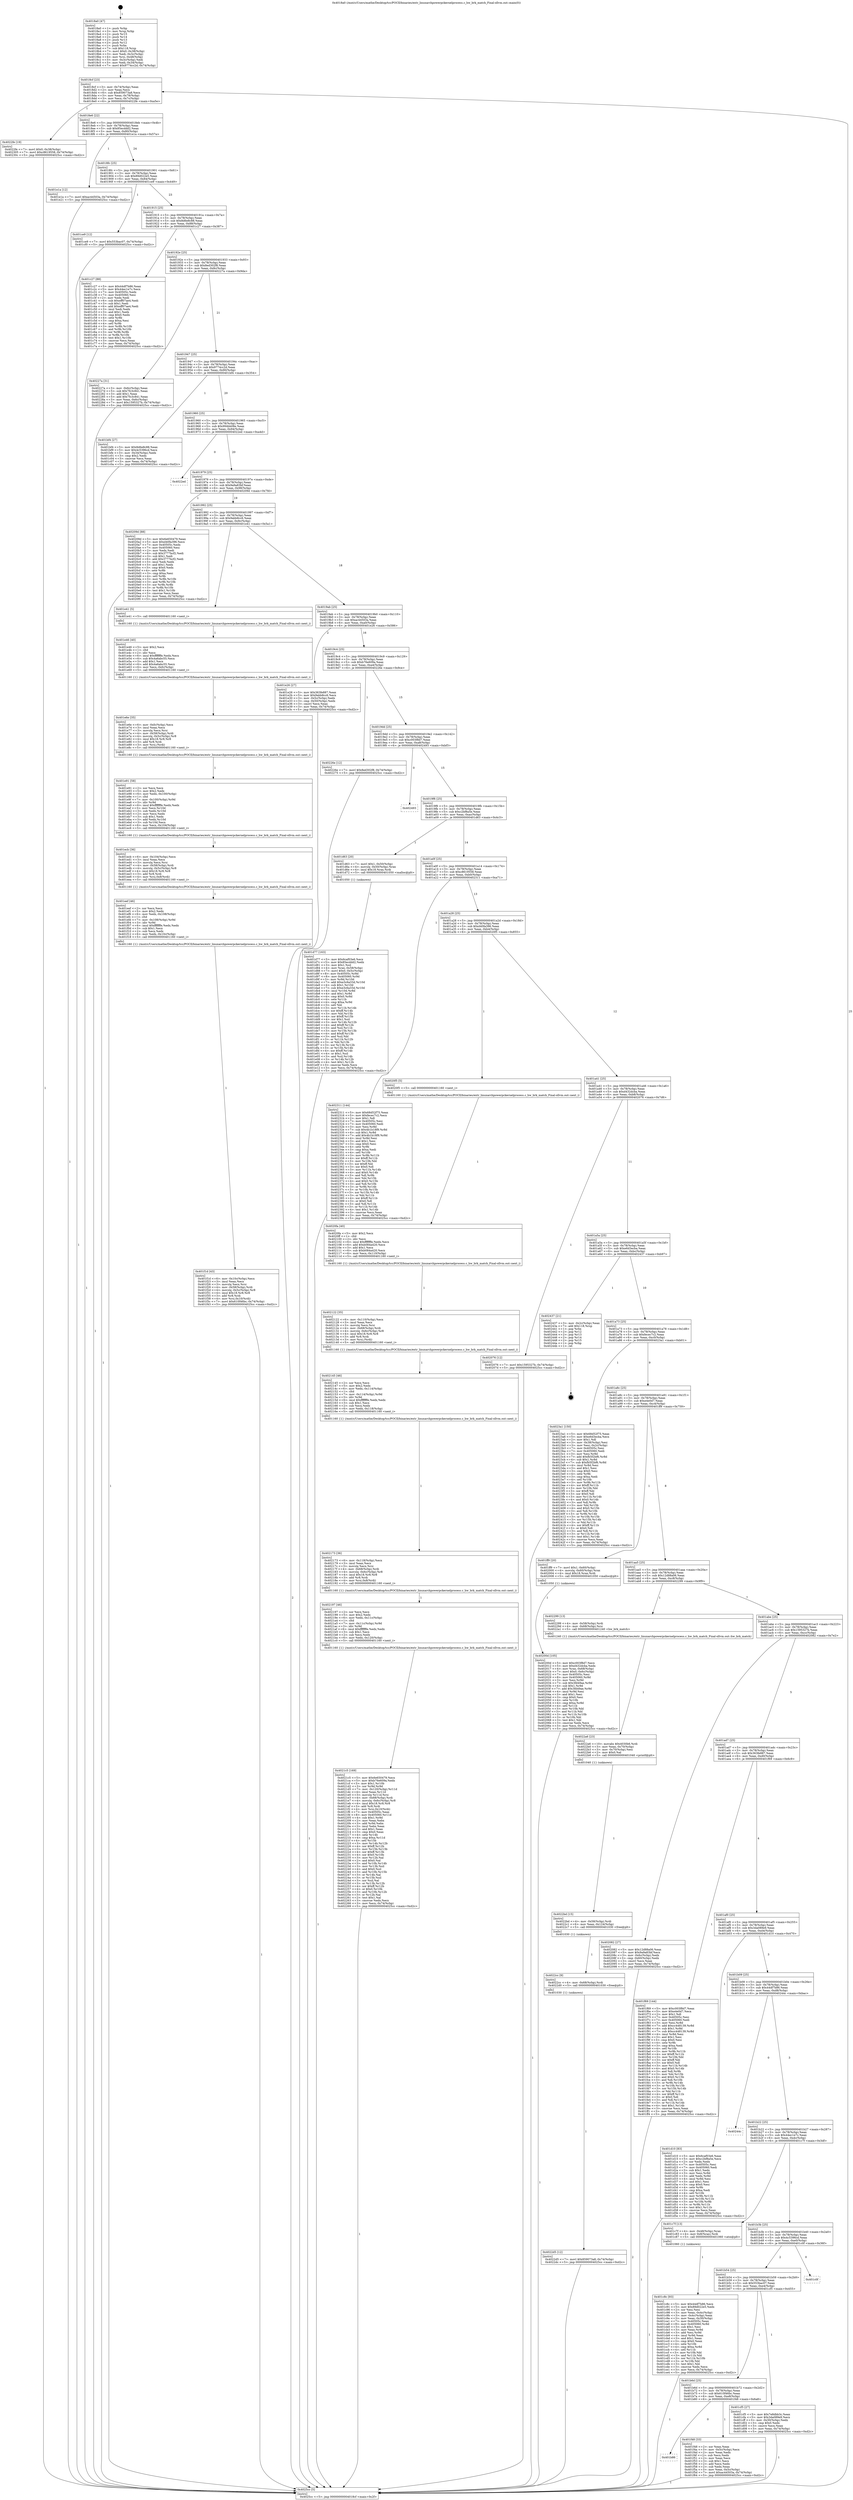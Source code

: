 digraph "0x4018a0" {
  label = "0x4018a0 (/mnt/c/Users/mathe/Desktop/tcc/POCII/binaries/extr_linuxarchpowerpckernelprocess.c_hw_brk_match_Final-ollvm.out::main(0))"
  labelloc = "t"
  node[shape=record]

  Entry [label="",width=0.3,height=0.3,shape=circle,fillcolor=black,style=filled]
  "0x4018cf" [label="{
     0x4018cf [23]\l
     | [instrs]\l
     &nbsp;&nbsp;0x4018cf \<+3\>: mov -0x74(%rbp),%eax\l
     &nbsp;&nbsp;0x4018d2 \<+2\>: mov %eax,%ecx\l
     &nbsp;&nbsp;0x4018d4 \<+6\>: sub $0x859073a8,%ecx\l
     &nbsp;&nbsp;0x4018da \<+3\>: mov %eax,-0x78(%rbp)\l
     &nbsp;&nbsp;0x4018dd \<+3\>: mov %ecx,-0x7c(%rbp)\l
     &nbsp;&nbsp;0x4018e0 \<+6\>: je 00000000004022fe \<main+0xa5e\>\l
  }"]
  "0x4022fe" [label="{
     0x4022fe [19]\l
     | [instrs]\l
     &nbsp;&nbsp;0x4022fe \<+7\>: movl $0x0,-0x38(%rbp)\l
     &nbsp;&nbsp;0x402305 \<+7\>: movl $0xc8619558,-0x74(%rbp)\l
     &nbsp;&nbsp;0x40230c \<+5\>: jmp 00000000004025cc \<main+0xd2c\>\l
  }"]
  "0x4018e6" [label="{
     0x4018e6 [22]\l
     | [instrs]\l
     &nbsp;&nbsp;0x4018e6 \<+5\>: jmp 00000000004018eb \<main+0x4b\>\l
     &nbsp;&nbsp;0x4018eb \<+3\>: mov -0x78(%rbp),%eax\l
     &nbsp;&nbsp;0x4018ee \<+5\>: sub $0x85ecddd2,%eax\l
     &nbsp;&nbsp;0x4018f3 \<+3\>: mov %eax,-0x80(%rbp)\l
     &nbsp;&nbsp;0x4018f6 \<+6\>: je 0000000000401e1a \<main+0x57a\>\l
  }"]
  Exit [label="",width=0.3,height=0.3,shape=circle,fillcolor=black,style=filled,peripheries=2]
  "0x401e1a" [label="{
     0x401e1a [12]\l
     | [instrs]\l
     &nbsp;&nbsp;0x401e1a \<+7\>: movl $0xac44503a,-0x74(%rbp)\l
     &nbsp;&nbsp;0x401e21 \<+5\>: jmp 00000000004025cc \<main+0xd2c\>\l
  }"]
  "0x4018fc" [label="{
     0x4018fc [25]\l
     | [instrs]\l
     &nbsp;&nbsp;0x4018fc \<+5\>: jmp 0000000000401901 \<main+0x61\>\l
     &nbsp;&nbsp;0x401901 \<+3\>: mov -0x78(%rbp),%eax\l
     &nbsp;&nbsp;0x401904 \<+5\>: sub $0x89d022e5,%eax\l
     &nbsp;&nbsp;0x401909 \<+6\>: mov %eax,-0x84(%rbp)\l
     &nbsp;&nbsp;0x40190f \<+6\>: je 0000000000401ce9 \<main+0x449\>\l
  }"]
  "0x4022d5" [label="{
     0x4022d5 [12]\l
     | [instrs]\l
     &nbsp;&nbsp;0x4022d5 \<+7\>: movl $0x859073a8,-0x74(%rbp)\l
     &nbsp;&nbsp;0x4022dc \<+5\>: jmp 00000000004025cc \<main+0xd2c\>\l
  }"]
  "0x401ce9" [label="{
     0x401ce9 [12]\l
     | [instrs]\l
     &nbsp;&nbsp;0x401ce9 \<+7\>: movl $0x553bac07,-0x74(%rbp)\l
     &nbsp;&nbsp;0x401cf0 \<+5\>: jmp 00000000004025cc \<main+0xd2c\>\l
  }"]
  "0x401915" [label="{
     0x401915 [25]\l
     | [instrs]\l
     &nbsp;&nbsp;0x401915 \<+5\>: jmp 000000000040191a \<main+0x7a\>\l
     &nbsp;&nbsp;0x40191a \<+3\>: mov -0x78(%rbp),%eax\l
     &nbsp;&nbsp;0x40191d \<+5\>: sub $0x8d6e8c88,%eax\l
     &nbsp;&nbsp;0x401922 \<+6\>: mov %eax,-0x88(%rbp)\l
     &nbsp;&nbsp;0x401928 \<+6\>: je 0000000000401c27 \<main+0x387\>\l
  }"]
  "0x4022cc" [label="{
     0x4022cc [9]\l
     | [instrs]\l
     &nbsp;&nbsp;0x4022cc \<+4\>: mov -0x68(%rbp),%rdi\l
     &nbsp;&nbsp;0x4022d0 \<+5\>: call 0000000000401030 \<free@plt\>\l
     | [calls]\l
     &nbsp;&nbsp;0x401030 \{1\} (unknown)\l
  }"]
  "0x401c27" [label="{
     0x401c27 [88]\l
     | [instrs]\l
     &nbsp;&nbsp;0x401c27 \<+5\>: mov $0x44df7b86,%eax\l
     &nbsp;&nbsp;0x401c2c \<+5\>: mov $0x44ec1e7c,%ecx\l
     &nbsp;&nbsp;0x401c31 \<+7\>: mov 0x40505c,%edx\l
     &nbsp;&nbsp;0x401c38 \<+7\>: mov 0x405060,%esi\l
     &nbsp;&nbsp;0x401c3f \<+2\>: mov %edx,%edi\l
     &nbsp;&nbsp;0x401c41 \<+6\>: sub $0xeff07ae4,%edi\l
     &nbsp;&nbsp;0x401c47 \<+3\>: sub $0x1,%edi\l
     &nbsp;&nbsp;0x401c4a \<+6\>: add $0xeff07ae4,%edi\l
     &nbsp;&nbsp;0x401c50 \<+3\>: imul %edi,%edx\l
     &nbsp;&nbsp;0x401c53 \<+3\>: and $0x1,%edx\l
     &nbsp;&nbsp;0x401c56 \<+3\>: cmp $0x0,%edx\l
     &nbsp;&nbsp;0x401c59 \<+4\>: sete %r8b\l
     &nbsp;&nbsp;0x401c5d \<+3\>: cmp $0xa,%esi\l
     &nbsp;&nbsp;0x401c60 \<+4\>: setl %r9b\l
     &nbsp;&nbsp;0x401c64 \<+3\>: mov %r8b,%r10b\l
     &nbsp;&nbsp;0x401c67 \<+3\>: and %r9b,%r10b\l
     &nbsp;&nbsp;0x401c6a \<+3\>: xor %r9b,%r8b\l
     &nbsp;&nbsp;0x401c6d \<+3\>: or %r8b,%r10b\l
     &nbsp;&nbsp;0x401c70 \<+4\>: test $0x1,%r10b\l
     &nbsp;&nbsp;0x401c74 \<+3\>: cmovne %ecx,%eax\l
     &nbsp;&nbsp;0x401c77 \<+3\>: mov %eax,-0x74(%rbp)\l
     &nbsp;&nbsp;0x401c7a \<+5\>: jmp 00000000004025cc \<main+0xd2c\>\l
  }"]
  "0x40192e" [label="{
     0x40192e [25]\l
     | [instrs]\l
     &nbsp;&nbsp;0x40192e \<+5\>: jmp 0000000000401933 \<main+0x93\>\l
     &nbsp;&nbsp;0x401933 \<+3\>: mov -0x78(%rbp),%eax\l
     &nbsp;&nbsp;0x401936 \<+5\>: sub $0x8ed302f8,%eax\l
     &nbsp;&nbsp;0x40193b \<+6\>: mov %eax,-0x8c(%rbp)\l
     &nbsp;&nbsp;0x401941 \<+6\>: je 000000000040227a \<main+0x9da\>\l
  }"]
  "0x4022bd" [label="{
     0x4022bd [15]\l
     | [instrs]\l
     &nbsp;&nbsp;0x4022bd \<+4\>: mov -0x58(%rbp),%rdi\l
     &nbsp;&nbsp;0x4022c1 \<+6\>: mov %eax,-0x124(%rbp)\l
     &nbsp;&nbsp;0x4022c7 \<+5\>: call 0000000000401030 \<free@plt\>\l
     | [calls]\l
     &nbsp;&nbsp;0x401030 \{1\} (unknown)\l
  }"]
  "0x40227a" [label="{
     0x40227a [31]\l
     | [instrs]\l
     &nbsp;&nbsp;0x40227a \<+3\>: mov -0x6c(%rbp),%eax\l
     &nbsp;&nbsp;0x40227d \<+5\>: sub $0x7fc3c841,%eax\l
     &nbsp;&nbsp;0x402282 \<+3\>: add $0x1,%eax\l
     &nbsp;&nbsp;0x402285 \<+5\>: add $0x7fc3c841,%eax\l
     &nbsp;&nbsp;0x40228a \<+3\>: mov %eax,-0x6c(%rbp)\l
     &nbsp;&nbsp;0x40228d \<+7\>: movl $0x1595327b,-0x74(%rbp)\l
     &nbsp;&nbsp;0x402294 \<+5\>: jmp 00000000004025cc \<main+0xd2c\>\l
  }"]
  "0x401947" [label="{
     0x401947 [25]\l
     | [instrs]\l
     &nbsp;&nbsp;0x401947 \<+5\>: jmp 000000000040194c \<main+0xac\>\l
     &nbsp;&nbsp;0x40194c \<+3\>: mov -0x78(%rbp),%eax\l
     &nbsp;&nbsp;0x40194f \<+5\>: sub $0x9774cc2d,%eax\l
     &nbsp;&nbsp;0x401954 \<+6\>: mov %eax,-0x90(%rbp)\l
     &nbsp;&nbsp;0x40195a \<+6\>: je 0000000000401bf4 \<main+0x354\>\l
  }"]
  "0x4022a6" [label="{
     0x4022a6 [23]\l
     | [instrs]\l
     &nbsp;&nbsp;0x4022a6 \<+10\>: movabs $0x4030b6,%rdi\l
     &nbsp;&nbsp;0x4022b0 \<+3\>: mov %eax,-0x70(%rbp)\l
     &nbsp;&nbsp;0x4022b3 \<+3\>: mov -0x70(%rbp),%esi\l
     &nbsp;&nbsp;0x4022b6 \<+2\>: mov $0x0,%al\l
     &nbsp;&nbsp;0x4022b8 \<+5\>: call 0000000000401040 \<printf@plt\>\l
     | [calls]\l
     &nbsp;&nbsp;0x401040 \{1\} (unknown)\l
  }"]
  "0x401bf4" [label="{
     0x401bf4 [27]\l
     | [instrs]\l
     &nbsp;&nbsp;0x401bf4 \<+5\>: mov $0x8d6e8c88,%eax\l
     &nbsp;&nbsp;0x401bf9 \<+5\>: mov $0x4c5396cd,%ecx\l
     &nbsp;&nbsp;0x401bfe \<+3\>: mov -0x34(%rbp),%edx\l
     &nbsp;&nbsp;0x401c01 \<+3\>: cmp $0x2,%edx\l
     &nbsp;&nbsp;0x401c04 \<+3\>: cmovne %ecx,%eax\l
     &nbsp;&nbsp;0x401c07 \<+3\>: mov %eax,-0x74(%rbp)\l
     &nbsp;&nbsp;0x401c0a \<+5\>: jmp 00000000004025cc \<main+0xd2c\>\l
  }"]
  "0x401960" [label="{
     0x401960 [25]\l
     | [instrs]\l
     &nbsp;&nbsp;0x401960 \<+5\>: jmp 0000000000401965 \<main+0xc5\>\l
     &nbsp;&nbsp;0x401965 \<+3\>: mov -0x78(%rbp),%eax\l
     &nbsp;&nbsp;0x401968 \<+5\>: sub $0x994bb08e,%eax\l
     &nbsp;&nbsp;0x40196d \<+6\>: mov %eax,-0x94(%rbp)\l
     &nbsp;&nbsp;0x401973 \<+6\>: je 00000000004022ed \<main+0xa4d\>\l
  }"]
  "0x4025cc" [label="{
     0x4025cc [5]\l
     | [instrs]\l
     &nbsp;&nbsp;0x4025cc \<+5\>: jmp 00000000004018cf \<main+0x2f\>\l
  }"]
  "0x4018a0" [label="{
     0x4018a0 [47]\l
     | [instrs]\l
     &nbsp;&nbsp;0x4018a0 \<+1\>: push %rbp\l
     &nbsp;&nbsp;0x4018a1 \<+3\>: mov %rsp,%rbp\l
     &nbsp;&nbsp;0x4018a4 \<+2\>: push %r15\l
     &nbsp;&nbsp;0x4018a6 \<+2\>: push %r14\l
     &nbsp;&nbsp;0x4018a8 \<+2\>: push %r13\l
     &nbsp;&nbsp;0x4018aa \<+2\>: push %r12\l
     &nbsp;&nbsp;0x4018ac \<+1\>: push %rbx\l
     &nbsp;&nbsp;0x4018ad \<+7\>: sub $0x118,%rsp\l
     &nbsp;&nbsp;0x4018b4 \<+7\>: movl $0x0,-0x38(%rbp)\l
     &nbsp;&nbsp;0x4018bb \<+3\>: mov %edi,-0x3c(%rbp)\l
     &nbsp;&nbsp;0x4018be \<+4\>: mov %rsi,-0x48(%rbp)\l
     &nbsp;&nbsp;0x4018c2 \<+3\>: mov -0x3c(%rbp),%edi\l
     &nbsp;&nbsp;0x4018c5 \<+3\>: mov %edi,-0x34(%rbp)\l
     &nbsp;&nbsp;0x4018c8 \<+7\>: movl $0x9774cc2d,-0x74(%rbp)\l
  }"]
  "0x4021c5" [label="{
     0x4021c5 [169]\l
     | [instrs]\l
     &nbsp;&nbsp;0x4021c5 \<+5\>: mov $0x6e650479,%ecx\l
     &nbsp;&nbsp;0x4021ca \<+5\>: mov $0xb76e609a,%edx\l
     &nbsp;&nbsp;0x4021cf \<+3\>: mov $0x1,%r10b\l
     &nbsp;&nbsp;0x4021d2 \<+3\>: xor %r9d,%r9d\l
     &nbsp;&nbsp;0x4021d5 \<+7\>: mov -0x120(%rbp),%r11d\l
     &nbsp;&nbsp;0x4021dc \<+4\>: imul %eax,%r11d\l
     &nbsp;&nbsp;0x4021e0 \<+3\>: movslq %r11d,%rsi\l
     &nbsp;&nbsp;0x4021e3 \<+4\>: mov -0x68(%rbp),%rdi\l
     &nbsp;&nbsp;0x4021e7 \<+4\>: movslq -0x6c(%rbp),%r8\l
     &nbsp;&nbsp;0x4021eb \<+4\>: imul $0x18,%r8,%r8\l
     &nbsp;&nbsp;0x4021ef \<+3\>: add %r8,%rdi\l
     &nbsp;&nbsp;0x4021f2 \<+4\>: mov %rsi,0x10(%rdi)\l
     &nbsp;&nbsp;0x4021f6 \<+7\>: mov 0x40505c,%eax\l
     &nbsp;&nbsp;0x4021fd \<+8\>: mov 0x405060,%r11d\l
     &nbsp;&nbsp;0x402205 \<+4\>: sub $0x1,%r9d\l
     &nbsp;&nbsp;0x402209 \<+2\>: mov %eax,%ebx\l
     &nbsp;&nbsp;0x40220b \<+3\>: add %r9d,%ebx\l
     &nbsp;&nbsp;0x40220e \<+3\>: imul %ebx,%eax\l
     &nbsp;&nbsp;0x402211 \<+3\>: and $0x1,%eax\l
     &nbsp;&nbsp;0x402214 \<+3\>: cmp $0x0,%eax\l
     &nbsp;&nbsp;0x402217 \<+4\>: sete %r14b\l
     &nbsp;&nbsp;0x40221b \<+4\>: cmp $0xa,%r11d\l
     &nbsp;&nbsp;0x40221f \<+4\>: setl %r15b\l
     &nbsp;&nbsp;0x402223 \<+3\>: mov %r14b,%r12b\l
     &nbsp;&nbsp;0x402226 \<+4\>: xor $0xff,%r12b\l
     &nbsp;&nbsp;0x40222a \<+3\>: mov %r15b,%r13b\l
     &nbsp;&nbsp;0x40222d \<+4\>: xor $0xff,%r13b\l
     &nbsp;&nbsp;0x402231 \<+4\>: xor $0x0,%r10b\l
     &nbsp;&nbsp;0x402235 \<+3\>: mov %r12b,%al\l
     &nbsp;&nbsp;0x402238 \<+2\>: and $0x0,%al\l
     &nbsp;&nbsp;0x40223a \<+3\>: and %r10b,%r14b\l
     &nbsp;&nbsp;0x40223d \<+3\>: mov %r13b,%sil\l
     &nbsp;&nbsp;0x402240 \<+4\>: and $0x0,%sil\l
     &nbsp;&nbsp;0x402244 \<+3\>: and %r10b,%r15b\l
     &nbsp;&nbsp;0x402247 \<+3\>: or %r14b,%al\l
     &nbsp;&nbsp;0x40224a \<+3\>: or %r15b,%sil\l
     &nbsp;&nbsp;0x40224d \<+3\>: xor %sil,%al\l
     &nbsp;&nbsp;0x402250 \<+3\>: or %r13b,%r12b\l
     &nbsp;&nbsp;0x402253 \<+4\>: xor $0xff,%r12b\l
     &nbsp;&nbsp;0x402257 \<+4\>: or $0x0,%r10b\l
     &nbsp;&nbsp;0x40225b \<+3\>: and %r10b,%r12b\l
     &nbsp;&nbsp;0x40225e \<+3\>: or %r12b,%al\l
     &nbsp;&nbsp;0x402261 \<+2\>: test $0x1,%al\l
     &nbsp;&nbsp;0x402263 \<+3\>: cmovne %edx,%ecx\l
     &nbsp;&nbsp;0x402266 \<+3\>: mov %ecx,-0x74(%rbp)\l
     &nbsp;&nbsp;0x402269 \<+5\>: jmp 00000000004025cc \<main+0xd2c\>\l
  }"]
  "0x4022ed" [label="{
     0x4022ed\l
  }", style=dashed]
  "0x401979" [label="{
     0x401979 [25]\l
     | [instrs]\l
     &nbsp;&nbsp;0x401979 \<+5\>: jmp 000000000040197e \<main+0xde\>\l
     &nbsp;&nbsp;0x40197e \<+3\>: mov -0x78(%rbp),%eax\l
     &nbsp;&nbsp;0x401981 \<+5\>: sub $0x9a9a83bf,%eax\l
     &nbsp;&nbsp;0x401986 \<+6\>: mov %eax,-0x98(%rbp)\l
     &nbsp;&nbsp;0x40198c \<+6\>: je 000000000040209d \<main+0x7fd\>\l
  }"]
  "0x402197" [label="{
     0x402197 [46]\l
     | [instrs]\l
     &nbsp;&nbsp;0x402197 \<+2\>: xor %ecx,%ecx\l
     &nbsp;&nbsp;0x402199 \<+5\>: mov $0x2,%edx\l
     &nbsp;&nbsp;0x40219e \<+6\>: mov %edx,-0x11c(%rbp)\l
     &nbsp;&nbsp;0x4021a4 \<+1\>: cltd\l
     &nbsp;&nbsp;0x4021a5 \<+7\>: mov -0x11c(%rbp),%r9d\l
     &nbsp;&nbsp;0x4021ac \<+3\>: idiv %r9d\l
     &nbsp;&nbsp;0x4021af \<+6\>: imul $0xfffffffe,%edx,%edx\l
     &nbsp;&nbsp;0x4021b5 \<+3\>: sub $0x1,%ecx\l
     &nbsp;&nbsp;0x4021b8 \<+2\>: sub %ecx,%edx\l
     &nbsp;&nbsp;0x4021ba \<+6\>: mov %edx,-0x120(%rbp)\l
     &nbsp;&nbsp;0x4021c0 \<+5\>: call 0000000000401160 \<next_i\>\l
     | [calls]\l
     &nbsp;&nbsp;0x401160 \{1\} (/mnt/c/Users/mathe/Desktop/tcc/POCII/binaries/extr_linuxarchpowerpckernelprocess.c_hw_brk_match_Final-ollvm.out::next_i)\l
  }"]
  "0x40209d" [label="{
     0x40209d [88]\l
     | [instrs]\l
     &nbsp;&nbsp;0x40209d \<+5\>: mov $0x6e650479,%eax\l
     &nbsp;&nbsp;0x4020a2 \<+5\>: mov $0xd40fa396,%ecx\l
     &nbsp;&nbsp;0x4020a7 \<+7\>: mov 0x40505c,%edx\l
     &nbsp;&nbsp;0x4020ae \<+7\>: mov 0x405060,%esi\l
     &nbsp;&nbsp;0x4020b5 \<+2\>: mov %edx,%edi\l
     &nbsp;&nbsp;0x4020b7 \<+6\>: sub $0x3777bcf2,%edi\l
     &nbsp;&nbsp;0x4020bd \<+3\>: sub $0x1,%edi\l
     &nbsp;&nbsp;0x4020c0 \<+6\>: add $0x3777bcf2,%edi\l
     &nbsp;&nbsp;0x4020c6 \<+3\>: imul %edi,%edx\l
     &nbsp;&nbsp;0x4020c9 \<+3\>: and $0x1,%edx\l
     &nbsp;&nbsp;0x4020cc \<+3\>: cmp $0x0,%edx\l
     &nbsp;&nbsp;0x4020cf \<+4\>: sete %r8b\l
     &nbsp;&nbsp;0x4020d3 \<+3\>: cmp $0xa,%esi\l
     &nbsp;&nbsp;0x4020d6 \<+4\>: setl %r9b\l
     &nbsp;&nbsp;0x4020da \<+3\>: mov %r8b,%r10b\l
     &nbsp;&nbsp;0x4020dd \<+3\>: and %r9b,%r10b\l
     &nbsp;&nbsp;0x4020e0 \<+3\>: xor %r9b,%r8b\l
     &nbsp;&nbsp;0x4020e3 \<+3\>: or %r8b,%r10b\l
     &nbsp;&nbsp;0x4020e6 \<+4\>: test $0x1,%r10b\l
     &nbsp;&nbsp;0x4020ea \<+3\>: cmovne %ecx,%eax\l
     &nbsp;&nbsp;0x4020ed \<+3\>: mov %eax,-0x74(%rbp)\l
     &nbsp;&nbsp;0x4020f0 \<+5\>: jmp 00000000004025cc \<main+0xd2c\>\l
  }"]
  "0x401992" [label="{
     0x401992 [25]\l
     | [instrs]\l
     &nbsp;&nbsp;0x401992 \<+5\>: jmp 0000000000401997 \<main+0xf7\>\l
     &nbsp;&nbsp;0x401997 \<+3\>: mov -0x78(%rbp),%eax\l
     &nbsp;&nbsp;0x40199a \<+5\>: sub $0x9abb8cc6,%eax\l
     &nbsp;&nbsp;0x40199f \<+6\>: mov %eax,-0x9c(%rbp)\l
     &nbsp;&nbsp;0x4019a5 \<+6\>: je 0000000000401e41 \<main+0x5a1\>\l
  }"]
  "0x402173" [label="{
     0x402173 [36]\l
     | [instrs]\l
     &nbsp;&nbsp;0x402173 \<+6\>: mov -0x118(%rbp),%ecx\l
     &nbsp;&nbsp;0x402179 \<+3\>: imul %eax,%ecx\l
     &nbsp;&nbsp;0x40217c \<+3\>: movslq %ecx,%rsi\l
     &nbsp;&nbsp;0x40217f \<+4\>: mov -0x68(%rbp),%rdi\l
     &nbsp;&nbsp;0x402183 \<+4\>: movslq -0x6c(%rbp),%r8\l
     &nbsp;&nbsp;0x402187 \<+4\>: imul $0x18,%r8,%r8\l
     &nbsp;&nbsp;0x40218b \<+3\>: add %r8,%rdi\l
     &nbsp;&nbsp;0x40218e \<+4\>: mov %rsi,0x8(%rdi)\l
     &nbsp;&nbsp;0x402192 \<+5\>: call 0000000000401160 \<next_i\>\l
     | [calls]\l
     &nbsp;&nbsp;0x401160 \{1\} (/mnt/c/Users/mathe/Desktop/tcc/POCII/binaries/extr_linuxarchpowerpckernelprocess.c_hw_brk_match_Final-ollvm.out::next_i)\l
  }"]
  "0x401e41" [label="{
     0x401e41 [5]\l
     | [instrs]\l
     &nbsp;&nbsp;0x401e41 \<+5\>: call 0000000000401160 \<next_i\>\l
     | [calls]\l
     &nbsp;&nbsp;0x401160 \{1\} (/mnt/c/Users/mathe/Desktop/tcc/POCII/binaries/extr_linuxarchpowerpckernelprocess.c_hw_brk_match_Final-ollvm.out::next_i)\l
  }"]
  "0x4019ab" [label="{
     0x4019ab [25]\l
     | [instrs]\l
     &nbsp;&nbsp;0x4019ab \<+5\>: jmp 00000000004019b0 \<main+0x110\>\l
     &nbsp;&nbsp;0x4019b0 \<+3\>: mov -0x78(%rbp),%eax\l
     &nbsp;&nbsp;0x4019b3 \<+5\>: sub $0xac44503a,%eax\l
     &nbsp;&nbsp;0x4019b8 \<+6\>: mov %eax,-0xa0(%rbp)\l
     &nbsp;&nbsp;0x4019be \<+6\>: je 0000000000401e26 \<main+0x586\>\l
  }"]
  "0x402145" [label="{
     0x402145 [46]\l
     | [instrs]\l
     &nbsp;&nbsp;0x402145 \<+2\>: xor %ecx,%ecx\l
     &nbsp;&nbsp;0x402147 \<+5\>: mov $0x2,%edx\l
     &nbsp;&nbsp;0x40214c \<+6\>: mov %edx,-0x114(%rbp)\l
     &nbsp;&nbsp;0x402152 \<+1\>: cltd\l
     &nbsp;&nbsp;0x402153 \<+7\>: mov -0x114(%rbp),%r9d\l
     &nbsp;&nbsp;0x40215a \<+3\>: idiv %r9d\l
     &nbsp;&nbsp;0x40215d \<+6\>: imul $0xfffffffe,%edx,%edx\l
     &nbsp;&nbsp;0x402163 \<+3\>: sub $0x1,%ecx\l
     &nbsp;&nbsp;0x402166 \<+2\>: sub %ecx,%edx\l
     &nbsp;&nbsp;0x402168 \<+6\>: mov %edx,-0x118(%rbp)\l
     &nbsp;&nbsp;0x40216e \<+5\>: call 0000000000401160 \<next_i\>\l
     | [calls]\l
     &nbsp;&nbsp;0x401160 \{1\} (/mnt/c/Users/mathe/Desktop/tcc/POCII/binaries/extr_linuxarchpowerpckernelprocess.c_hw_brk_match_Final-ollvm.out::next_i)\l
  }"]
  "0x401e26" [label="{
     0x401e26 [27]\l
     | [instrs]\l
     &nbsp;&nbsp;0x401e26 \<+5\>: mov $0x363fe887,%eax\l
     &nbsp;&nbsp;0x401e2b \<+5\>: mov $0x9abb8cc6,%ecx\l
     &nbsp;&nbsp;0x401e30 \<+3\>: mov -0x5c(%rbp),%edx\l
     &nbsp;&nbsp;0x401e33 \<+3\>: cmp -0x50(%rbp),%edx\l
     &nbsp;&nbsp;0x401e36 \<+3\>: cmovl %ecx,%eax\l
     &nbsp;&nbsp;0x401e39 \<+3\>: mov %eax,-0x74(%rbp)\l
     &nbsp;&nbsp;0x401e3c \<+5\>: jmp 00000000004025cc \<main+0xd2c\>\l
  }"]
  "0x4019c4" [label="{
     0x4019c4 [25]\l
     | [instrs]\l
     &nbsp;&nbsp;0x4019c4 \<+5\>: jmp 00000000004019c9 \<main+0x129\>\l
     &nbsp;&nbsp;0x4019c9 \<+3\>: mov -0x78(%rbp),%eax\l
     &nbsp;&nbsp;0x4019cc \<+5\>: sub $0xb76e609a,%eax\l
     &nbsp;&nbsp;0x4019d1 \<+6\>: mov %eax,-0xa4(%rbp)\l
     &nbsp;&nbsp;0x4019d7 \<+6\>: je 000000000040226e \<main+0x9ce\>\l
  }"]
  "0x402122" [label="{
     0x402122 [35]\l
     | [instrs]\l
     &nbsp;&nbsp;0x402122 \<+6\>: mov -0x110(%rbp),%ecx\l
     &nbsp;&nbsp;0x402128 \<+3\>: imul %eax,%ecx\l
     &nbsp;&nbsp;0x40212b \<+3\>: movslq %ecx,%rsi\l
     &nbsp;&nbsp;0x40212e \<+4\>: mov -0x68(%rbp),%rdi\l
     &nbsp;&nbsp;0x402132 \<+4\>: movslq -0x6c(%rbp),%r8\l
     &nbsp;&nbsp;0x402136 \<+4\>: imul $0x18,%r8,%r8\l
     &nbsp;&nbsp;0x40213a \<+3\>: add %r8,%rdi\l
     &nbsp;&nbsp;0x40213d \<+3\>: mov %rsi,(%rdi)\l
     &nbsp;&nbsp;0x402140 \<+5\>: call 0000000000401160 \<next_i\>\l
     | [calls]\l
     &nbsp;&nbsp;0x401160 \{1\} (/mnt/c/Users/mathe/Desktop/tcc/POCII/binaries/extr_linuxarchpowerpckernelprocess.c_hw_brk_match_Final-ollvm.out::next_i)\l
  }"]
  "0x40226e" [label="{
     0x40226e [12]\l
     | [instrs]\l
     &nbsp;&nbsp;0x40226e \<+7\>: movl $0x8ed302f8,-0x74(%rbp)\l
     &nbsp;&nbsp;0x402275 \<+5\>: jmp 00000000004025cc \<main+0xd2c\>\l
  }"]
  "0x4019dd" [label="{
     0x4019dd [25]\l
     | [instrs]\l
     &nbsp;&nbsp;0x4019dd \<+5\>: jmp 00000000004019e2 \<main+0x142\>\l
     &nbsp;&nbsp;0x4019e2 \<+3\>: mov -0x78(%rbp),%eax\l
     &nbsp;&nbsp;0x4019e5 \<+5\>: sub $0xc003f8d7,%eax\l
     &nbsp;&nbsp;0x4019ea \<+6\>: mov %eax,-0xa8(%rbp)\l
     &nbsp;&nbsp;0x4019f0 \<+6\>: je 0000000000402493 \<main+0xbf3\>\l
  }"]
  "0x4020fa" [label="{
     0x4020fa [40]\l
     | [instrs]\l
     &nbsp;&nbsp;0x4020fa \<+5\>: mov $0x2,%ecx\l
     &nbsp;&nbsp;0x4020ff \<+1\>: cltd\l
     &nbsp;&nbsp;0x402100 \<+2\>: idiv %ecx\l
     &nbsp;&nbsp;0x402102 \<+6\>: imul $0xfffffffe,%edx,%ecx\l
     &nbsp;&nbsp;0x402108 \<+6\>: add $0xb084a420,%ecx\l
     &nbsp;&nbsp;0x40210e \<+3\>: add $0x1,%ecx\l
     &nbsp;&nbsp;0x402111 \<+6\>: sub $0xb084a420,%ecx\l
     &nbsp;&nbsp;0x402117 \<+6\>: mov %ecx,-0x110(%rbp)\l
     &nbsp;&nbsp;0x40211d \<+5\>: call 0000000000401160 \<next_i\>\l
     | [calls]\l
     &nbsp;&nbsp;0x401160 \{1\} (/mnt/c/Users/mathe/Desktop/tcc/POCII/binaries/extr_linuxarchpowerpckernelprocess.c_hw_brk_match_Final-ollvm.out::next_i)\l
  }"]
  "0x402493" [label="{
     0x402493\l
  }", style=dashed]
  "0x4019f6" [label="{
     0x4019f6 [25]\l
     | [instrs]\l
     &nbsp;&nbsp;0x4019f6 \<+5\>: jmp 00000000004019fb \<main+0x15b\>\l
     &nbsp;&nbsp;0x4019fb \<+3\>: mov -0x78(%rbp),%eax\l
     &nbsp;&nbsp;0x4019fe \<+5\>: sub $0xc2bf8a5e,%eax\l
     &nbsp;&nbsp;0x401a03 \<+6\>: mov %eax,-0xac(%rbp)\l
     &nbsp;&nbsp;0x401a09 \<+6\>: je 0000000000401d63 \<main+0x4c3\>\l
  }"]
  "0x40200d" [label="{
     0x40200d [105]\l
     | [instrs]\l
     &nbsp;&nbsp;0x40200d \<+5\>: mov $0xc003f8d7,%ecx\l
     &nbsp;&nbsp;0x402012 \<+5\>: mov $0xd432dcba,%edx\l
     &nbsp;&nbsp;0x402017 \<+4\>: mov %rax,-0x68(%rbp)\l
     &nbsp;&nbsp;0x40201b \<+7\>: movl $0x0,-0x6c(%rbp)\l
     &nbsp;&nbsp;0x402022 \<+7\>: mov 0x40505c,%esi\l
     &nbsp;&nbsp;0x402029 \<+8\>: mov 0x405060,%r8d\l
     &nbsp;&nbsp;0x402031 \<+3\>: mov %esi,%r9d\l
     &nbsp;&nbsp;0x402034 \<+7\>: sub $0x3fd49ae,%r9d\l
     &nbsp;&nbsp;0x40203b \<+4\>: sub $0x1,%r9d\l
     &nbsp;&nbsp;0x40203f \<+7\>: add $0x3fd49ae,%r9d\l
     &nbsp;&nbsp;0x402046 \<+4\>: imul %r9d,%esi\l
     &nbsp;&nbsp;0x40204a \<+3\>: and $0x1,%esi\l
     &nbsp;&nbsp;0x40204d \<+3\>: cmp $0x0,%esi\l
     &nbsp;&nbsp;0x402050 \<+4\>: sete %r10b\l
     &nbsp;&nbsp;0x402054 \<+4\>: cmp $0xa,%r8d\l
     &nbsp;&nbsp;0x402058 \<+4\>: setl %r11b\l
     &nbsp;&nbsp;0x40205c \<+3\>: mov %r10b,%bl\l
     &nbsp;&nbsp;0x40205f \<+3\>: and %r11b,%bl\l
     &nbsp;&nbsp;0x402062 \<+3\>: xor %r11b,%r10b\l
     &nbsp;&nbsp;0x402065 \<+3\>: or %r10b,%bl\l
     &nbsp;&nbsp;0x402068 \<+3\>: test $0x1,%bl\l
     &nbsp;&nbsp;0x40206b \<+3\>: cmovne %edx,%ecx\l
     &nbsp;&nbsp;0x40206e \<+3\>: mov %ecx,-0x74(%rbp)\l
     &nbsp;&nbsp;0x402071 \<+5\>: jmp 00000000004025cc \<main+0xd2c\>\l
  }"]
  "0x401d63" [label="{
     0x401d63 [20]\l
     | [instrs]\l
     &nbsp;&nbsp;0x401d63 \<+7\>: movl $0x1,-0x50(%rbp)\l
     &nbsp;&nbsp;0x401d6a \<+4\>: movslq -0x50(%rbp),%rax\l
     &nbsp;&nbsp;0x401d6e \<+4\>: imul $0x18,%rax,%rdi\l
     &nbsp;&nbsp;0x401d72 \<+5\>: call 0000000000401050 \<malloc@plt\>\l
     | [calls]\l
     &nbsp;&nbsp;0x401050 \{1\} (unknown)\l
  }"]
  "0x401a0f" [label="{
     0x401a0f [25]\l
     | [instrs]\l
     &nbsp;&nbsp;0x401a0f \<+5\>: jmp 0000000000401a14 \<main+0x174\>\l
     &nbsp;&nbsp;0x401a14 \<+3\>: mov -0x78(%rbp),%eax\l
     &nbsp;&nbsp;0x401a17 \<+5\>: sub $0xc8619558,%eax\l
     &nbsp;&nbsp;0x401a1c \<+6\>: mov %eax,-0xb0(%rbp)\l
     &nbsp;&nbsp;0x401a22 \<+6\>: je 0000000000402311 \<main+0xa71\>\l
  }"]
  "0x401b86" [label="{
     0x401b86\l
  }", style=dashed]
  "0x402311" [label="{
     0x402311 [144]\l
     | [instrs]\l
     &nbsp;&nbsp;0x402311 \<+5\>: mov $0x68d52f75,%eax\l
     &nbsp;&nbsp;0x402316 \<+5\>: mov $0xfecec7c2,%ecx\l
     &nbsp;&nbsp;0x40231b \<+2\>: mov $0x1,%dl\l
     &nbsp;&nbsp;0x40231d \<+7\>: mov 0x40505c,%esi\l
     &nbsp;&nbsp;0x402324 \<+7\>: mov 0x405060,%edi\l
     &nbsp;&nbsp;0x40232b \<+3\>: mov %esi,%r8d\l
     &nbsp;&nbsp;0x40232e \<+7\>: sub $0x4b1b18f9,%r8d\l
     &nbsp;&nbsp;0x402335 \<+4\>: sub $0x1,%r8d\l
     &nbsp;&nbsp;0x402339 \<+7\>: add $0x4b1b18f9,%r8d\l
     &nbsp;&nbsp;0x402340 \<+4\>: imul %r8d,%esi\l
     &nbsp;&nbsp;0x402344 \<+3\>: and $0x1,%esi\l
     &nbsp;&nbsp;0x402347 \<+3\>: cmp $0x0,%esi\l
     &nbsp;&nbsp;0x40234a \<+4\>: sete %r9b\l
     &nbsp;&nbsp;0x40234e \<+3\>: cmp $0xa,%edi\l
     &nbsp;&nbsp;0x402351 \<+4\>: setl %r10b\l
     &nbsp;&nbsp;0x402355 \<+3\>: mov %r9b,%r11b\l
     &nbsp;&nbsp;0x402358 \<+4\>: xor $0xff,%r11b\l
     &nbsp;&nbsp;0x40235c \<+3\>: mov %r10b,%bl\l
     &nbsp;&nbsp;0x40235f \<+3\>: xor $0xff,%bl\l
     &nbsp;&nbsp;0x402362 \<+3\>: xor $0x0,%dl\l
     &nbsp;&nbsp;0x402365 \<+3\>: mov %r11b,%r14b\l
     &nbsp;&nbsp;0x402368 \<+4\>: and $0x0,%r14b\l
     &nbsp;&nbsp;0x40236c \<+3\>: and %dl,%r9b\l
     &nbsp;&nbsp;0x40236f \<+3\>: mov %bl,%r15b\l
     &nbsp;&nbsp;0x402372 \<+4\>: and $0x0,%r15b\l
     &nbsp;&nbsp;0x402376 \<+3\>: and %dl,%r10b\l
     &nbsp;&nbsp;0x402379 \<+3\>: or %r9b,%r14b\l
     &nbsp;&nbsp;0x40237c \<+3\>: or %r10b,%r15b\l
     &nbsp;&nbsp;0x40237f \<+3\>: xor %r15b,%r14b\l
     &nbsp;&nbsp;0x402382 \<+3\>: or %bl,%r11b\l
     &nbsp;&nbsp;0x402385 \<+4\>: xor $0xff,%r11b\l
     &nbsp;&nbsp;0x402389 \<+3\>: or $0x0,%dl\l
     &nbsp;&nbsp;0x40238c \<+3\>: and %dl,%r11b\l
     &nbsp;&nbsp;0x40238f \<+3\>: or %r11b,%r14b\l
     &nbsp;&nbsp;0x402392 \<+4\>: test $0x1,%r14b\l
     &nbsp;&nbsp;0x402396 \<+3\>: cmovne %ecx,%eax\l
     &nbsp;&nbsp;0x402399 \<+3\>: mov %eax,-0x74(%rbp)\l
     &nbsp;&nbsp;0x40239c \<+5\>: jmp 00000000004025cc \<main+0xd2c\>\l
  }"]
  "0x401a28" [label="{
     0x401a28 [25]\l
     | [instrs]\l
     &nbsp;&nbsp;0x401a28 \<+5\>: jmp 0000000000401a2d \<main+0x18d\>\l
     &nbsp;&nbsp;0x401a2d \<+3\>: mov -0x78(%rbp),%eax\l
     &nbsp;&nbsp;0x401a30 \<+5\>: sub $0xd40fa396,%eax\l
     &nbsp;&nbsp;0x401a35 \<+6\>: mov %eax,-0xb4(%rbp)\l
     &nbsp;&nbsp;0x401a3b \<+6\>: je 00000000004020f5 \<main+0x855\>\l
  }"]
  "0x401f48" [label="{
     0x401f48 [33]\l
     | [instrs]\l
     &nbsp;&nbsp;0x401f48 \<+2\>: xor %eax,%eax\l
     &nbsp;&nbsp;0x401f4a \<+3\>: mov -0x5c(%rbp),%ecx\l
     &nbsp;&nbsp;0x401f4d \<+2\>: mov %eax,%edx\l
     &nbsp;&nbsp;0x401f4f \<+2\>: sub %ecx,%edx\l
     &nbsp;&nbsp;0x401f51 \<+2\>: mov %eax,%ecx\l
     &nbsp;&nbsp;0x401f53 \<+3\>: sub $0x1,%ecx\l
     &nbsp;&nbsp;0x401f56 \<+2\>: add %ecx,%edx\l
     &nbsp;&nbsp;0x401f58 \<+2\>: sub %edx,%eax\l
     &nbsp;&nbsp;0x401f5a \<+3\>: mov %eax,-0x5c(%rbp)\l
     &nbsp;&nbsp;0x401f5d \<+7\>: movl $0xac44503a,-0x74(%rbp)\l
     &nbsp;&nbsp;0x401f64 \<+5\>: jmp 00000000004025cc \<main+0xd2c\>\l
  }"]
  "0x4020f5" [label="{
     0x4020f5 [5]\l
     | [instrs]\l
     &nbsp;&nbsp;0x4020f5 \<+5\>: call 0000000000401160 \<next_i\>\l
     | [calls]\l
     &nbsp;&nbsp;0x401160 \{1\} (/mnt/c/Users/mathe/Desktop/tcc/POCII/binaries/extr_linuxarchpowerpckernelprocess.c_hw_brk_match_Final-ollvm.out::next_i)\l
  }"]
  "0x401a41" [label="{
     0x401a41 [25]\l
     | [instrs]\l
     &nbsp;&nbsp;0x401a41 \<+5\>: jmp 0000000000401a46 \<main+0x1a6\>\l
     &nbsp;&nbsp;0x401a46 \<+3\>: mov -0x78(%rbp),%eax\l
     &nbsp;&nbsp;0x401a49 \<+5\>: sub $0xd432dcba,%eax\l
     &nbsp;&nbsp;0x401a4e \<+6\>: mov %eax,-0xb8(%rbp)\l
     &nbsp;&nbsp;0x401a54 \<+6\>: je 0000000000402076 \<main+0x7d6\>\l
  }"]
  "0x401f1d" [label="{
     0x401f1d [43]\l
     | [instrs]\l
     &nbsp;&nbsp;0x401f1d \<+6\>: mov -0x10c(%rbp),%ecx\l
     &nbsp;&nbsp;0x401f23 \<+3\>: imul %eax,%ecx\l
     &nbsp;&nbsp;0x401f26 \<+3\>: movslq %ecx,%rsi\l
     &nbsp;&nbsp;0x401f29 \<+4\>: mov -0x58(%rbp),%rdi\l
     &nbsp;&nbsp;0x401f2d \<+4\>: movslq -0x5c(%rbp),%r8\l
     &nbsp;&nbsp;0x401f31 \<+4\>: imul $0x18,%r8,%r8\l
     &nbsp;&nbsp;0x401f35 \<+3\>: add %r8,%rdi\l
     &nbsp;&nbsp;0x401f38 \<+4\>: mov %rsi,0x10(%rdi)\l
     &nbsp;&nbsp;0x401f3c \<+7\>: movl $0x610f46bc,-0x74(%rbp)\l
     &nbsp;&nbsp;0x401f43 \<+5\>: jmp 00000000004025cc \<main+0xd2c\>\l
  }"]
  "0x402076" [label="{
     0x402076 [12]\l
     | [instrs]\l
     &nbsp;&nbsp;0x402076 \<+7\>: movl $0x1595327b,-0x74(%rbp)\l
     &nbsp;&nbsp;0x40207d \<+5\>: jmp 00000000004025cc \<main+0xd2c\>\l
  }"]
  "0x401a5a" [label="{
     0x401a5a [25]\l
     | [instrs]\l
     &nbsp;&nbsp;0x401a5a \<+5\>: jmp 0000000000401a5f \<main+0x1bf\>\l
     &nbsp;&nbsp;0x401a5f \<+3\>: mov -0x78(%rbp),%eax\l
     &nbsp;&nbsp;0x401a62 \<+5\>: sub $0xe6d3ecba,%eax\l
     &nbsp;&nbsp;0x401a67 \<+6\>: mov %eax,-0xbc(%rbp)\l
     &nbsp;&nbsp;0x401a6d \<+6\>: je 0000000000402437 \<main+0xb97\>\l
  }"]
  "0x401eef" [label="{
     0x401eef [46]\l
     | [instrs]\l
     &nbsp;&nbsp;0x401eef \<+2\>: xor %ecx,%ecx\l
     &nbsp;&nbsp;0x401ef1 \<+5\>: mov $0x2,%edx\l
     &nbsp;&nbsp;0x401ef6 \<+6\>: mov %edx,-0x108(%rbp)\l
     &nbsp;&nbsp;0x401efc \<+1\>: cltd\l
     &nbsp;&nbsp;0x401efd \<+7\>: mov -0x108(%rbp),%r9d\l
     &nbsp;&nbsp;0x401f04 \<+3\>: idiv %r9d\l
     &nbsp;&nbsp;0x401f07 \<+6\>: imul $0xfffffffe,%edx,%edx\l
     &nbsp;&nbsp;0x401f0d \<+3\>: sub $0x1,%ecx\l
     &nbsp;&nbsp;0x401f10 \<+2\>: sub %ecx,%edx\l
     &nbsp;&nbsp;0x401f12 \<+6\>: mov %edx,-0x10c(%rbp)\l
     &nbsp;&nbsp;0x401f18 \<+5\>: call 0000000000401160 \<next_i\>\l
     | [calls]\l
     &nbsp;&nbsp;0x401160 \{1\} (/mnt/c/Users/mathe/Desktop/tcc/POCII/binaries/extr_linuxarchpowerpckernelprocess.c_hw_brk_match_Final-ollvm.out::next_i)\l
  }"]
  "0x402437" [label="{
     0x402437 [21]\l
     | [instrs]\l
     &nbsp;&nbsp;0x402437 \<+3\>: mov -0x2c(%rbp),%eax\l
     &nbsp;&nbsp;0x40243a \<+7\>: add $0x118,%rsp\l
     &nbsp;&nbsp;0x402441 \<+1\>: pop %rbx\l
     &nbsp;&nbsp;0x402442 \<+2\>: pop %r12\l
     &nbsp;&nbsp;0x402444 \<+2\>: pop %r13\l
     &nbsp;&nbsp;0x402446 \<+2\>: pop %r14\l
     &nbsp;&nbsp;0x402448 \<+2\>: pop %r15\l
     &nbsp;&nbsp;0x40244a \<+1\>: pop %rbp\l
     &nbsp;&nbsp;0x40244b \<+1\>: ret\l
  }"]
  "0x401a73" [label="{
     0x401a73 [25]\l
     | [instrs]\l
     &nbsp;&nbsp;0x401a73 \<+5\>: jmp 0000000000401a78 \<main+0x1d8\>\l
     &nbsp;&nbsp;0x401a78 \<+3\>: mov -0x78(%rbp),%eax\l
     &nbsp;&nbsp;0x401a7b \<+5\>: sub $0xfecec7c2,%eax\l
     &nbsp;&nbsp;0x401a80 \<+6\>: mov %eax,-0xc0(%rbp)\l
     &nbsp;&nbsp;0x401a86 \<+6\>: je 00000000004023a1 \<main+0xb01\>\l
  }"]
  "0x401ecb" [label="{
     0x401ecb [36]\l
     | [instrs]\l
     &nbsp;&nbsp;0x401ecb \<+6\>: mov -0x104(%rbp),%ecx\l
     &nbsp;&nbsp;0x401ed1 \<+3\>: imul %eax,%ecx\l
     &nbsp;&nbsp;0x401ed4 \<+3\>: movslq %ecx,%rsi\l
     &nbsp;&nbsp;0x401ed7 \<+4\>: mov -0x58(%rbp),%rdi\l
     &nbsp;&nbsp;0x401edb \<+4\>: movslq -0x5c(%rbp),%r8\l
     &nbsp;&nbsp;0x401edf \<+4\>: imul $0x18,%r8,%r8\l
     &nbsp;&nbsp;0x401ee3 \<+3\>: add %r8,%rdi\l
     &nbsp;&nbsp;0x401ee6 \<+4\>: mov %rsi,0x8(%rdi)\l
     &nbsp;&nbsp;0x401eea \<+5\>: call 0000000000401160 \<next_i\>\l
     | [calls]\l
     &nbsp;&nbsp;0x401160 \{1\} (/mnt/c/Users/mathe/Desktop/tcc/POCII/binaries/extr_linuxarchpowerpckernelprocess.c_hw_brk_match_Final-ollvm.out::next_i)\l
  }"]
  "0x4023a1" [label="{
     0x4023a1 [150]\l
     | [instrs]\l
     &nbsp;&nbsp;0x4023a1 \<+5\>: mov $0x68d52f75,%eax\l
     &nbsp;&nbsp;0x4023a6 \<+5\>: mov $0xe6d3ecba,%ecx\l
     &nbsp;&nbsp;0x4023ab \<+2\>: mov $0x1,%dl\l
     &nbsp;&nbsp;0x4023ad \<+3\>: mov -0x38(%rbp),%esi\l
     &nbsp;&nbsp;0x4023b0 \<+3\>: mov %esi,-0x2c(%rbp)\l
     &nbsp;&nbsp;0x4023b3 \<+7\>: mov 0x40505c,%esi\l
     &nbsp;&nbsp;0x4023ba \<+7\>: mov 0x405060,%edi\l
     &nbsp;&nbsp;0x4023c1 \<+3\>: mov %esi,%r8d\l
     &nbsp;&nbsp;0x4023c4 \<+7\>: add $0xfb5f2bf6,%r8d\l
     &nbsp;&nbsp;0x4023cb \<+4\>: sub $0x1,%r8d\l
     &nbsp;&nbsp;0x4023cf \<+7\>: sub $0xfb5f2bf6,%r8d\l
     &nbsp;&nbsp;0x4023d6 \<+4\>: imul %r8d,%esi\l
     &nbsp;&nbsp;0x4023da \<+3\>: and $0x1,%esi\l
     &nbsp;&nbsp;0x4023dd \<+3\>: cmp $0x0,%esi\l
     &nbsp;&nbsp;0x4023e0 \<+4\>: sete %r9b\l
     &nbsp;&nbsp;0x4023e4 \<+3\>: cmp $0xa,%edi\l
     &nbsp;&nbsp;0x4023e7 \<+4\>: setl %r10b\l
     &nbsp;&nbsp;0x4023eb \<+3\>: mov %r9b,%r11b\l
     &nbsp;&nbsp;0x4023ee \<+4\>: xor $0xff,%r11b\l
     &nbsp;&nbsp;0x4023f2 \<+3\>: mov %r10b,%bl\l
     &nbsp;&nbsp;0x4023f5 \<+3\>: xor $0xff,%bl\l
     &nbsp;&nbsp;0x4023f8 \<+3\>: xor $0x0,%dl\l
     &nbsp;&nbsp;0x4023fb \<+3\>: mov %r11b,%r14b\l
     &nbsp;&nbsp;0x4023fe \<+4\>: and $0x0,%r14b\l
     &nbsp;&nbsp;0x402402 \<+3\>: and %dl,%r9b\l
     &nbsp;&nbsp;0x402405 \<+3\>: mov %bl,%r15b\l
     &nbsp;&nbsp;0x402408 \<+4\>: and $0x0,%r15b\l
     &nbsp;&nbsp;0x40240c \<+3\>: and %dl,%r10b\l
     &nbsp;&nbsp;0x40240f \<+3\>: or %r9b,%r14b\l
     &nbsp;&nbsp;0x402412 \<+3\>: or %r10b,%r15b\l
     &nbsp;&nbsp;0x402415 \<+3\>: xor %r15b,%r14b\l
     &nbsp;&nbsp;0x402418 \<+3\>: or %bl,%r11b\l
     &nbsp;&nbsp;0x40241b \<+4\>: xor $0xff,%r11b\l
     &nbsp;&nbsp;0x40241f \<+3\>: or $0x0,%dl\l
     &nbsp;&nbsp;0x402422 \<+3\>: and %dl,%r11b\l
     &nbsp;&nbsp;0x402425 \<+3\>: or %r11b,%r14b\l
     &nbsp;&nbsp;0x402428 \<+4\>: test $0x1,%r14b\l
     &nbsp;&nbsp;0x40242c \<+3\>: cmovne %ecx,%eax\l
     &nbsp;&nbsp;0x40242f \<+3\>: mov %eax,-0x74(%rbp)\l
     &nbsp;&nbsp;0x402432 \<+5\>: jmp 00000000004025cc \<main+0xd2c\>\l
  }"]
  "0x401a8c" [label="{
     0x401a8c [25]\l
     | [instrs]\l
     &nbsp;&nbsp;0x401a8c \<+5\>: jmp 0000000000401a91 \<main+0x1f1\>\l
     &nbsp;&nbsp;0x401a91 \<+3\>: mov -0x78(%rbp),%eax\l
     &nbsp;&nbsp;0x401a94 \<+5\>: sub $0xe4e0d7,%eax\l
     &nbsp;&nbsp;0x401a99 \<+6\>: mov %eax,-0xc4(%rbp)\l
     &nbsp;&nbsp;0x401a9f \<+6\>: je 0000000000401ff9 \<main+0x759\>\l
  }"]
  "0x401e91" [label="{
     0x401e91 [58]\l
     | [instrs]\l
     &nbsp;&nbsp;0x401e91 \<+2\>: xor %ecx,%ecx\l
     &nbsp;&nbsp;0x401e93 \<+5\>: mov $0x2,%edx\l
     &nbsp;&nbsp;0x401e98 \<+6\>: mov %edx,-0x100(%rbp)\l
     &nbsp;&nbsp;0x401e9e \<+1\>: cltd\l
     &nbsp;&nbsp;0x401e9f \<+7\>: mov -0x100(%rbp),%r9d\l
     &nbsp;&nbsp;0x401ea6 \<+3\>: idiv %r9d\l
     &nbsp;&nbsp;0x401ea9 \<+6\>: imul $0xfffffffe,%edx,%edx\l
     &nbsp;&nbsp;0x401eaf \<+3\>: mov %ecx,%r10d\l
     &nbsp;&nbsp;0x401eb2 \<+3\>: sub %edx,%r10d\l
     &nbsp;&nbsp;0x401eb5 \<+2\>: mov %ecx,%edx\l
     &nbsp;&nbsp;0x401eb7 \<+3\>: sub $0x1,%edx\l
     &nbsp;&nbsp;0x401eba \<+3\>: add %edx,%r10d\l
     &nbsp;&nbsp;0x401ebd \<+3\>: sub %r10d,%ecx\l
     &nbsp;&nbsp;0x401ec0 \<+6\>: mov %ecx,-0x104(%rbp)\l
     &nbsp;&nbsp;0x401ec6 \<+5\>: call 0000000000401160 \<next_i\>\l
     | [calls]\l
     &nbsp;&nbsp;0x401160 \{1\} (/mnt/c/Users/mathe/Desktop/tcc/POCII/binaries/extr_linuxarchpowerpckernelprocess.c_hw_brk_match_Final-ollvm.out::next_i)\l
  }"]
  "0x401ff9" [label="{
     0x401ff9 [20]\l
     | [instrs]\l
     &nbsp;&nbsp;0x401ff9 \<+7\>: movl $0x1,-0x60(%rbp)\l
     &nbsp;&nbsp;0x402000 \<+4\>: movslq -0x60(%rbp),%rax\l
     &nbsp;&nbsp;0x402004 \<+4\>: imul $0x18,%rax,%rdi\l
     &nbsp;&nbsp;0x402008 \<+5\>: call 0000000000401050 \<malloc@plt\>\l
     | [calls]\l
     &nbsp;&nbsp;0x401050 \{1\} (unknown)\l
  }"]
  "0x401aa5" [label="{
     0x401aa5 [25]\l
     | [instrs]\l
     &nbsp;&nbsp;0x401aa5 \<+5\>: jmp 0000000000401aaa \<main+0x20a\>\l
     &nbsp;&nbsp;0x401aaa \<+3\>: mov -0x78(%rbp),%eax\l
     &nbsp;&nbsp;0x401aad \<+5\>: sub $0x12d88a06,%eax\l
     &nbsp;&nbsp;0x401ab2 \<+6\>: mov %eax,-0xc8(%rbp)\l
     &nbsp;&nbsp;0x401ab8 \<+6\>: je 0000000000402299 \<main+0x9f9\>\l
  }"]
  "0x401e6e" [label="{
     0x401e6e [35]\l
     | [instrs]\l
     &nbsp;&nbsp;0x401e6e \<+6\>: mov -0xfc(%rbp),%ecx\l
     &nbsp;&nbsp;0x401e74 \<+3\>: imul %eax,%ecx\l
     &nbsp;&nbsp;0x401e77 \<+3\>: movslq %ecx,%rsi\l
     &nbsp;&nbsp;0x401e7a \<+4\>: mov -0x58(%rbp),%rdi\l
     &nbsp;&nbsp;0x401e7e \<+4\>: movslq -0x5c(%rbp),%r8\l
     &nbsp;&nbsp;0x401e82 \<+4\>: imul $0x18,%r8,%r8\l
     &nbsp;&nbsp;0x401e86 \<+3\>: add %r8,%rdi\l
     &nbsp;&nbsp;0x401e89 \<+3\>: mov %rsi,(%rdi)\l
     &nbsp;&nbsp;0x401e8c \<+5\>: call 0000000000401160 \<next_i\>\l
     | [calls]\l
     &nbsp;&nbsp;0x401160 \{1\} (/mnt/c/Users/mathe/Desktop/tcc/POCII/binaries/extr_linuxarchpowerpckernelprocess.c_hw_brk_match_Final-ollvm.out::next_i)\l
  }"]
  "0x402299" [label="{
     0x402299 [13]\l
     | [instrs]\l
     &nbsp;&nbsp;0x402299 \<+4\>: mov -0x58(%rbp),%rdi\l
     &nbsp;&nbsp;0x40229d \<+4\>: mov -0x68(%rbp),%rsi\l
     &nbsp;&nbsp;0x4022a1 \<+5\>: call 0000000000401240 \<hw_brk_match\>\l
     | [calls]\l
     &nbsp;&nbsp;0x401240 \{1\} (/mnt/c/Users/mathe/Desktop/tcc/POCII/binaries/extr_linuxarchpowerpckernelprocess.c_hw_brk_match_Final-ollvm.out::hw_brk_match)\l
  }"]
  "0x401abe" [label="{
     0x401abe [25]\l
     | [instrs]\l
     &nbsp;&nbsp;0x401abe \<+5\>: jmp 0000000000401ac3 \<main+0x223\>\l
     &nbsp;&nbsp;0x401ac3 \<+3\>: mov -0x78(%rbp),%eax\l
     &nbsp;&nbsp;0x401ac6 \<+5\>: sub $0x1595327b,%eax\l
     &nbsp;&nbsp;0x401acb \<+6\>: mov %eax,-0xcc(%rbp)\l
     &nbsp;&nbsp;0x401ad1 \<+6\>: je 0000000000402082 \<main+0x7e2\>\l
  }"]
  "0x401e46" [label="{
     0x401e46 [40]\l
     | [instrs]\l
     &nbsp;&nbsp;0x401e46 \<+5\>: mov $0x2,%ecx\l
     &nbsp;&nbsp;0x401e4b \<+1\>: cltd\l
     &nbsp;&nbsp;0x401e4c \<+2\>: idiv %ecx\l
     &nbsp;&nbsp;0x401e4e \<+6\>: imul $0xfffffffe,%edx,%ecx\l
     &nbsp;&nbsp;0x401e54 \<+6\>: sub $0x4a6abc55,%ecx\l
     &nbsp;&nbsp;0x401e5a \<+3\>: add $0x1,%ecx\l
     &nbsp;&nbsp;0x401e5d \<+6\>: add $0x4a6abc55,%ecx\l
     &nbsp;&nbsp;0x401e63 \<+6\>: mov %ecx,-0xfc(%rbp)\l
     &nbsp;&nbsp;0x401e69 \<+5\>: call 0000000000401160 \<next_i\>\l
     | [calls]\l
     &nbsp;&nbsp;0x401160 \{1\} (/mnt/c/Users/mathe/Desktop/tcc/POCII/binaries/extr_linuxarchpowerpckernelprocess.c_hw_brk_match_Final-ollvm.out::next_i)\l
  }"]
  "0x402082" [label="{
     0x402082 [27]\l
     | [instrs]\l
     &nbsp;&nbsp;0x402082 \<+5\>: mov $0x12d88a06,%eax\l
     &nbsp;&nbsp;0x402087 \<+5\>: mov $0x9a9a83bf,%ecx\l
     &nbsp;&nbsp;0x40208c \<+3\>: mov -0x6c(%rbp),%edx\l
     &nbsp;&nbsp;0x40208f \<+3\>: cmp -0x60(%rbp),%edx\l
     &nbsp;&nbsp;0x402092 \<+3\>: cmovl %ecx,%eax\l
     &nbsp;&nbsp;0x402095 \<+3\>: mov %eax,-0x74(%rbp)\l
     &nbsp;&nbsp;0x402098 \<+5\>: jmp 00000000004025cc \<main+0xd2c\>\l
  }"]
  "0x401ad7" [label="{
     0x401ad7 [25]\l
     | [instrs]\l
     &nbsp;&nbsp;0x401ad7 \<+5\>: jmp 0000000000401adc \<main+0x23c\>\l
     &nbsp;&nbsp;0x401adc \<+3\>: mov -0x78(%rbp),%eax\l
     &nbsp;&nbsp;0x401adf \<+5\>: sub $0x363fe887,%eax\l
     &nbsp;&nbsp;0x401ae4 \<+6\>: mov %eax,-0xd0(%rbp)\l
     &nbsp;&nbsp;0x401aea \<+6\>: je 0000000000401f69 \<main+0x6c9\>\l
  }"]
  "0x401d77" [label="{
     0x401d77 [163]\l
     | [instrs]\l
     &nbsp;&nbsp;0x401d77 \<+5\>: mov $0x6caf03e6,%ecx\l
     &nbsp;&nbsp;0x401d7c \<+5\>: mov $0x85ecddd2,%edx\l
     &nbsp;&nbsp;0x401d81 \<+3\>: mov $0x1,%sil\l
     &nbsp;&nbsp;0x401d84 \<+4\>: mov %rax,-0x58(%rbp)\l
     &nbsp;&nbsp;0x401d88 \<+7\>: movl $0x0,-0x5c(%rbp)\l
     &nbsp;&nbsp;0x401d8f \<+8\>: mov 0x40505c,%r8d\l
     &nbsp;&nbsp;0x401d97 \<+8\>: mov 0x405060,%r9d\l
     &nbsp;&nbsp;0x401d9f \<+3\>: mov %r8d,%r10d\l
     &nbsp;&nbsp;0x401da2 \<+7\>: add $0xe3c6a33d,%r10d\l
     &nbsp;&nbsp;0x401da9 \<+4\>: sub $0x1,%r10d\l
     &nbsp;&nbsp;0x401dad \<+7\>: sub $0xe3c6a33d,%r10d\l
     &nbsp;&nbsp;0x401db4 \<+4\>: imul %r10d,%r8d\l
     &nbsp;&nbsp;0x401db8 \<+4\>: and $0x1,%r8d\l
     &nbsp;&nbsp;0x401dbc \<+4\>: cmp $0x0,%r8d\l
     &nbsp;&nbsp;0x401dc0 \<+4\>: sete %r11b\l
     &nbsp;&nbsp;0x401dc4 \<+4\>: cmp $0xa,%r9d\l
     &nbsp;&nbsp;0x401dc8 \<+3\>: setl %bl\l
     &nbsp;&nbsp;0x401dcb \<+3\>: mov %r11b,%r14b\l
     &nbsp;&nbsp;0x401dce \<+4\>: xor $0xff,%r14b\l
     &nbsp;&nbsp;0x401dd2 \<+3\>: mov %bl,%r15b\l
     &nbsp;&nbsp;0x401dd5 \<+4\>: xor $0xff,%r15b\l
     &nbsp;&nbsp;0x401dd9 \<+4\>: xor $0x1,%sil\l
     &nbsp;&nbsp;0x401ddd \<+3\>: mov %r14b,%r12b\l
     &nbsp;&nbsp;0x401de0 \<+4\>: and $0xff,%r12b\l
     &nbsp;&nbsp;0x401de4 \<+3\>: and %sil,%r11b\l
     &nbsp;&nbsp;0x401de7 \<+3\>: mov %r15b,%r13b\l
     &nbsp;&nbsp;0x401dea \<+4\>: and $0xff,%r13b\l
     &nbsp;&nbsp;0x401dee \<+3\>: and %sil,%bl\l
     &nbsp;&nbsp;0x401df1 \<+3\>: or %r11b,%r12b\l
     &nbsp;&nbsp;0x401df4 \<+3\>: or %bl,%r13b\l
     &nbsp;&nbsp;0x401df7 \<+3\>: xor %r13b,%r12b\l
     &nbsp;&nbsp;0x401dfa \<+3\>: or %r15b,%r14b\l
     &nbsp;&nbsp;0x401dfd \<+4\>: xor $0xff,%r14b\l
     &nbsp;&nbsp;0x401e01 \<+4\>: or $0x1,%sil\l
     &nbsp;&nbsp;0x401e05 \<+3\>: and %sil,%r14b\l
     &nbsp;&nbsp;0x401e08 \<+3\>: or %r14b,%r12b\l
     &nbsp;&nbsp;0x401e0b \<+4\>: test $0x1,%r12b\l
     &nbsp;&nbsp;0x401e0f \<+3\>: cmovne %edx,%ecx\l
     &nbsp;&nbsp;0x401e12 \<+3\>: mov %ecx,-0x74(%rbp)\l
     &nbsp;&nbsp;0x401e15 \<+5\>: jmp 00000000004025cc \<main+0xd2c\>\l
  }"]
  "0x401f69" [label="{
     0x401f69 [144]\l
     | [instrs]\l
     &nbsp;&nbsp;0x401f69 \<+5\>: mov $0xc003f8d7,%eax\l
     &nbsp;&nbsp;0x401f6e \<+5\>: mov $0xe4e0d7,%ecx\l
     &nbsp;&nbsp;0x401f73 \<+2\>: mov $0x1,%dl\l
     &nbsp;&nbsp;0x401f75 \<+7\>: mov 0x40505c,%esi\l
     &nbsp;&nbsp;0x401f7c \<+7\>: mov 0x405060,%edi\l
     &nbsp;&nbsp;0x401f83 \<+3\>: mov %esi,%r8d\l
     &nbsp;&nbsp;0x401f86 \<+7\>: add $0xcc448139,%r8d\l
     &nbsp;&nbsp;0x401f8d \<+4\>: sub $0x1,%r8d\l
     &nbsp;&nbsp;0x401f91 \<+7\>: sub $0xcc448139,%r8d\l
     &nbsp;&nbsp;0x401f98 \<+4\>: imul %r8d,%esi\l
     &nbsp;&nbsp;0x401f9c \<+3\>: and $0x1,%esi\l
     &nbsp;&nbsp;0x401f9f \<+3\>: cmp $0x0,%esi\l
     &nbsp;&nbsp;0x401fa2 \<+4\>: sete %r9b\l
     &nbsp;&nbsp;0x401fa6 \<+3\>: cmp $0xa,%edi\l
     &nbsp;&nbsp;0x401fa9 \<+4\>: setl %r10b\l
     &nbsp;&nbsp;0x401fad \<+3\>: mov %r9b,%r11b\l
     &nbsp;&nbsp;0x401fb0 \<+4\>: xor $0xff,%r11b\l
     &nbsp;&nbsp;0x401fb4 \<+3\>: mov %r10b,%bl\l
     &nbsp;&nbsp;0x401fb7 \<+3\>: xor $0xff,%bl\l
     &nbsp;&nbsp;0x401fba \<+3\>: xor $0x0,%dl\l
     &nbsp;&nbsp;0x401fbd \<+3\>: mov %r11b,%r14b\l
     &nbsp;&nbsp;0x401fc0 \<+4\>: and $0x0,%r14b\l
     &nbsp;&nbsp;0x401fc4 \<+3\>: and %dl,%r9b\l
     &nbsp;&nbsp;0x401fc7 \<+3\>: mov %bl,%r15b\l
     &nbsp;&nbsp;0x401fca \<+4\>: and $0x0,%r15b\l
     &nbsp;&nbsp;0x401fce \<+3\>: and %dl,%r10b\l
     &nbsp;&nbsp;0x401fd1 \<+3\>: or %r9b,%r14b\l
     &nbsp;&nbsp;0x401fd4 \<+3\>: or %r10b,%r15b\l
     &nbsp;&nbsp;0x401fd7 \<+3\>: xor %r15b,%r14b\l
     &nbsp;&nbsp;0x401fda \<+3\>: or %bl,%r11b\l
     &nbsp;&nbsp;0x401fdd \<+4\>: xor $0xff,%r11b\l
     &nbsp;&nbsp;0x401fe1 \<+3\>: or $0x0,%dl\l
     &nbsp;&nbsp;0x401fe4 \<+3\>: and %dl,%r11b\l
     &nbsp;&nbsp;0x401fe7 \<+3\>: or %r11b,%r14b\l
     &nbsp;&nbsp;0x401fea \<+4\>: test $0x1,%r14b\l
     &nbsp;&nbsp;0x401fee \<+3\>: cmovne %ecx,%eax\l
     &nbsp;&nbsp;0x401ff1 \<+3\>: mov %eax,-0x74(%rbp)\l
     &nbsp;&nbsp;0x401ff4 \<+5\>: jmp 00000000004025cc \<main+0xd2c\>\l
  }"]
  "0x401af0" [label="{
     0x401af0 [25]\l
     | [instrs]\l
     &nbsp;&nbsp;0x401af0 \<+5\>: jmp 0000000000401af5 \<main+0x255\>\l
     &nbsp;&nbsp;0x401af5 \<+3\>: mov -0x78(%rbp),%eax\l
     &nbsp;&nbsp;0x401af8 \<+5\>: sub $0x3da089e9,%eax\l
     &nbsp;&nbsp;0x401afd \<+6\>: mov %eax,-0xd4(%rbp)\l
     &nbsp;&nbsp;0x401b03 \<+6\>: je 0000000000401d10 \<main+0x470\>\l
  }"]
  "0x401b6d" [label="{
     0x401b6d [25]\l
     | [instrs]\l
     &nbsp;&nbsp;0x401b6d \<+5\>: jmp 0000000000401b72 \<main+0x2d2\>\l
     &nbsp;&nbsp;0x401b72 \<+3\>: mov -0x78(%rbp),%eax\l
     &nbsp;&nbsp;0x401b75 \<+5\>: sub $0x610f46bc,%eax\l
     &nbsp;&nbsp;0x401b7a \<+6\>: mov %eax,-0xe8(%rbp)\l
     &nbsp;&nbsp;0x401b80 \<+6\>: je 0000000000401f48 \<main+0x6a8\>\l
  }"]
  "0x401d10" [label="{
     0x401d10 [83]\l
     | [instrs]\l
     &nbsp;&nbsp;0x401d10 \<+5\>: mov $0x6caf03e6,%eax\l
     &nbsp;&nbsp;0x401d15 \<+5\>: mov $0xc2bf8a5e,%ecx\l
     &nbsp;&nbsp;0x401d1a \<+2\>: xor %edx,%edx\l
     &nbsp;&nbsp;0x401d1c \<+7\>: mov 0x40505c,%esi\l
     &nbsp;&nbsp;0x401d23 \<+7\>: mov 0x405060,%edi\l
     &nbsp;&nbsp;0x401d2a \<+3\>: sub $0x1,%edx\l
     &nbsp;&nbsp;0x401d2d \<+3\>: mov %esi,%r8d\l
     &nbsp;&nbsp;0x401d30 \<+3\>: add %edx,%r8d\l
     &nbsp;&nbsp;0x401d33 \<+4\>: imul %r8d,%esi\l
     &nbsp;&nbsp;0x401d37 \<+3\>: and $0x1,%esi\l
     &nbsp;&nbsp;0x401d3a \<+3\>: cmp $0x0,%esi\l
     &nbsp;&nbsp;0x401d3d \<+4\>: sete %r9b\l
     &nbsp;&nbsp;0x401d41 \<+3\>: cmp $0xa,%edi\l
     &nbsp;&nbsp;0x401d44 \<+4\>: setl %r10b\l
     &nbsp;&nbsp;0x401d48 \<+3\>: mov %r9b,%r11b\l
     &nbsp;&nbsp;0x401d4b \<+3\>: and %r10b,%r11b\l
     &nbsp;&nbsp;0x401d4e \<+3\>: xor %r10b,%r9b\l
     &nbsp;&nbsp;0x401d51 \<+3\>: or %r9b,%r11b\l
     &nbsp;&nbsp;0x401d54 \<+4\>: test $0x1,%r11b\l
     &nbsp;&nbsp;0x401d58 \<+3\>: cmovne %ecx,%eax\l
     &nbsp;&nbsp;0x401d5b \<+3\>: mov %eax,-0x74(%rbp)\l
     &nbsp;&nbsp;0x401d5e \<+5\>: jmp 00000000004025cc \<main+0xd2c\>\l
  }"]
  "0x401b09" [label="{
     0x401b09 [25]\l
     | [instrs]\l
     &nbsp;&nbsp;0x401b09 \<+5\>: jmp 0000000000401b0e \<main+0x26e\>\l
     &nbsp;&nbsp;0x401b0e \<+3\>: mov -0x78(%rbp),%eax\l
     &nbsp;&nbsp;0x401b11 \<+5\>: sub $0x44df7b86,%eax\l
     &nbsp;&nbsp;0x401b16 \<+6\>: mov %eax,-0xd8(%rbp)\l
     &nbsp;&nbsp;0x401b1c \<+6\>: je 000000000040244c \<main+0xbac\>\l
  }"]
  "0x401cf5" [label="{
     0x401cf5 [27]\l
     | [instrs]\l
     &nbsp;&nbsp;0x401cf5 \<+5\>: mov $0x7e8dbb3c,%eax\l
     &nbsp;&nbsp;0x401cfa \<+5\>: mov $0x3da089e9,%ecx\l
     &nbsp;&nbsp;0x401cff \<+3\>: mov -0x30(%rbp),%edx\l
     &nbsp;&nbsp;0x401d02 \<+3\>: cmp $0x0,%edx\l
     &nbsp;&nbsp;0x401d05 \<+3\>: cmove %ecx,%eax\l
     &nbsp;&nbsp;0x401d08 \<+3\>: mov %eax,-0x74(%rbp)\l
     &nbsp;&nbsp;0x401d0b \<+5\>: jmp 00000000004025cc \<main+0xd2c\>\l
  }"]
  "0x40244c" [label="{
     0x40244c\l
  }", style=dashed]
  "0x401b22" [label="{
     0x401b22 [25]\l
     | [instrs]\l
     &nbsp;&nbsp;0x401b22 \<+5\>: jmp 0000000000401b27 \<main+0x287\>\l
     &nbsp;&nbsp;0x401b27 \<+3\>: mov -0x78(%rbp),%eax\l
     &nbsp;&nbsp;0x401b2a \<+5\>: sub $0x44ec1e7c,%eax\l
     &nbsp;&nbsp;0x401b2f \<+6\>: mov %eax,-0xdc(%rbp)\l
     &nbsp;&nbsp;0x401b35 \<+6\>: je 0000000000401c7f \<main+0x3df\>\l
  }"]
  "0x401b54" [label="{
     0x401b54 [25]\l
     | [instrs]\l
     &nbsp;&nbsp;0x401b54 \<+5\>: jmp 0000000000401b59 \<main+0x2b9\>\l
     &nbsp;&nbsp;0x401b59 \<+3\>: mov -0x78(%rbp),%eax\l
     &nbsp;&nbsp;0x401b5c \<+5\>: sub $0x553bac07,%eax\l
     &nbsp;&nbsp;0x401b61 \<+6\>: mov %eax,-0xe4(%rbp)\l
     &nbsp;&nbsp;0x401b67 \<+6\>: je 0000000000401cf5 \<main+0x455\>\l
  }"]
  "0x401c7f" [label="{
     0x401c7f [13]\l
     | [instrs]\l
     &nbsp;&nbsp;0x401c7f \<+4\>: mov -0x48(%rbp),%rax\l
     &nbsp;&nbsp;0x401c83 \<+4\>: mov 0x8(%rax),%rdi\l
     &nbsp;&nbsp;0x401c87 \<+5\>: call 0000000000401060 \<atoi@plt\>\l
     | [calls]\l
     &nbsp;&nbsp;0x401060 \{1\} (unknown)\l
  }"]
  "0x401b3b" [label="{
     0x401b3b [25]\l
     | [instrs]\l
     &nbsp;&nbsp;0x401b3b \<+5\>: jmp 0000000000401b40 \<main+0x2a0\>\l
     &nbsp;&nbsp;0x401b40 \<+3\>: mov -0x78(%rbp),%eax\l
     &nbsp;&nbsp;0x401b43 \<+5\>: sub $0x4c5396cd,%eax\l
     &nbsp;&nbsp;0x401b48 \<+6\>: mov %eax,-0xe0(%rbp)\l
     &nbsp;&nbsp;0x401b4e \<+6\>: je 0000000000401c0f \<main+0x36f\>\l
  }"]
  "0x401c8c" [label="{
     0x401c8c [93]\l
     | [instrs]\l
     &nbsp;&nbsp;0x401c8c \<+5\>: mov $0x44df7b86,%ecx\l
     &nbsp;&nbsp;0x401c91 \<+5\>: mov $0x89d022e5,%edx\l
     &nbsp;&nbsp;0x401c96 \<+2\>: xor %esi,%esi\l
     &nbsp;&nbsp;0x401c98 \<+3\>: mov %eax,-0x4c(%rbp)\l
     &nbsp;&nbsp;0x401c9b \<+3\>: mov -0x4c(%rbp),%eax\l
     &nbsp;&nbsp;0x401c9e \<+3\>: mov %eax,-0x30(%rbp)\l
     &nbsp;&nbsp;0x401ca1 \<+7\>: mov 0x40505c,%eax\l
     &nbsp;&nbsp;0x401ca8 \<+8\>: mov 0x405060,%r8d\l
     &nbsp;&nbsp;0x401cb0 \<+3\>: sub $0x1,%esi\l
     &nbsp;&nbsp;0x401cb3 \<+3\>: mov %eax,%r9d\l
     &nbsp;&nbsp;0x401cb6 \<+3\>: add %esi,%r9d\l
     &nbsp;&nbsp;0x401cb9 \<+4\>: imul %r9d,%eax\l
     &nbsp;&nbsp;0x401cbd \<+3\>: and $0x1,%eax\l
     &nbsp;&nbsp;0x401cc0 \<+3\>: cmp $0x0,%eax\l
     &nbsp;&nbsp;0x401cc3 \<+4\>: sete %r10b\l
     &nbsp;&nbsp;0x401cc7 \<+4\>: cmp $0xa,%r8d\l
     &nbsp;&nbsp;0x401ccb \<+4\>: setl %r11b\l
     &nbsp;&nbsp;0x401ccf \<+3\>: mov %r10b,%bl\l
     &nbsp;&nbsp;0x401cd2 \<+3\>: and %r11b,%bl\l
     &nbsp;&nbsp;0x401cd5 \<+3\>: xor %r11b,%r10b\l
     &nbsp;&nbsp;0x401cd8 \<+3\>: or %r10b,%bl\l
     &nbsp;&nbsp;0x401cdb \<+3\>: test $0x1,%bl\l
     &nbsp;&nbsp;0x401cde \<+3\>: cmovne %edx,%ecx\l
     &nbsp;&nbsp;0x401ce1 \<+3\>: mov %ecx,-0x74(%rbp)\l
     &nbsp;&nbsp;0x401ce4 \<+5\>: jmp 00000000004025cc \<main+0xd2c\>\l
  }"]
  "0x401c0f" [label="{
     0x401c0f\l
  }", style=dashed]
  Entry -> "0x4018a0" [label=" 1"]
  "0x4018cf" -> "0x4022fe" [label=" 1"]
  "0x4018cf" -> "0x4018e6" [label=" 25"]
  "0x402437" -> Exit [label=" 1"]
  "0x4018e6" -> "0x401e1a" [label=" 1"]
  "0x4018e6" -> "0x4018fc" [label=" 24"]
  "0x4023a1" -> "0x4025cc" [label=" 1"]
  "0x4018fc" -> "0x401ce9" [label=" 1"]
  "0x4018fc" -> "0x401915" [label=" 23"]
  "0x402311" -> "0x4025cc" [label=" 1"]
  "0x401915" -> "0x401c27" [label=" 1"]
  "0x401915" -> "0x40192e" [label=" 22"]
  "0x4022fe" -> "0x4025cc" [label=" 1"]
  "0x40192e" -> "0x40227a" [label=" 1"]
  "0x40192e" -> "0x401947" [label=" 21"]
  "0x4022d5" -> "0x4025cc" [label=" 1"]
  "0x401947" -> "0x401bf4" [label=" 1"]
  "0x401947" -> "0x401960" [label=" 20"]
  "0x401bf4" -> "0x4025cc" [label=" 1"]
  "0x4018a0" -> "0x4018cf" [label=" 1"]
  "0x4025cc" -> "0x4018cf" [label=" 25"]
  "0x401c27" -> "0x4025cc" [label=" 1"]
  "0x4022cc" -> "0x4022d5" [label=" 1"]
  "0x401960" -> "0x4022ed" [label=" 0"]
  "0x401960" -> "0x401979" [label=" 20"]
  "0x4022bd" -> "0x4022cc" [label=" 1"]
  "0x401979" -> "0x40209d" [label=" 1"]
  "0x401979" -> "0x401992" [label=" 19"]
  "0x4022a6" -> "0x4022bd" [label=" 1"]
  "0x401992" -> "0x401e41" [label=" 1"]
  "0x401992" -> "0x4019ab" [label=" 18"]
  "0x402299" -> "0x4022a6" [label=" 1"]
  "0x4019ab" -> "0x401e26" [label=" 2"]
  "0x4019ab" -> "0x4019c4" [label=" 16"]
  "0x40227a" -> "0x4025cc" [label=" 1"]
  "0x4019c4" -> "0x40226e" [label=" 1"]
  "0x4019c4" -> "0x4019dd" [label=" 15"]
  "0x40226e" -> "0x4025cc" [label=" 1"]
  "0x4019dd" -> "0x402493" [label=" 0"]
  "0x4019dd" -> "0x4019f6" [label=" 15"]
  "0x4021c5" -> "0x4025cc" [label=" 1"]
  "0x4019f6" -> "0x401d63" [label=" 1"]
  "0x4019f6" -> "0x401a0f" [label=" 14"]
  "0x402197" -> "0x4021c5" [label=" 1"]
  "0x401a0f" -> "0x402311" [label=" 1"]
  "0x401a0f" -> "0x401a28" [label=" 13"]
  "0x402173" -> "0x402197" [label=" 1"]
  "0x401a28" -> "0x4020f5" [label=" 1"]
  "0x401a28" -> "0x401a41" [label=" 12"]
  "0x402145" -> "0x402173" [label=" 1"]
  "0x401a41" -> "0x402076" [label=" 1"]
  "0x401a41" -> "0x401a5a" [label=" 11"]
  "0x4020fa" -> "0x402122" [label=" 1"]
  "0x401a5a" -> "0x402437" [label=" 1"]
  "0x401a5a" -> "0x401a73" [label=" 10"]
  "0x4020f5" -> "0x4020fa" [label=" 1"]
  "0x401a73" -> "0x4023a1" [label=" 1"]
  "0x401a73" -> "0x401a8c" [label=" 9"]
  "0x40209d" -> "0x4025cc" [label=" 1"]
  "0x401a8c" -> "0x401ff9" [label=" 1"]
  "0x401a8c" -> "0x401aa5" [label=" 8"]
  "0x402082" -> "0x4025cc" [label=" 2"]
  "0x401aa5" -> "0x402299" [label=" 1"]
  "0x401aa5" -> "0x401abe" [label=" 7"]
  "0x402076" -> "0x4025cc" [label=" 1"]
  "0x401abe" -> "0x402082" [label=" 2"]
  "0x401abe" -> "0x401ad7" [label=" 5"]
  "0x40200d" -> "0x4025cc" [label=" 1"]
  "0x401ad7" -> "0x401f69" [label=" 1"]
  "0x401ad7" -> "0x401af0" [label=" 4"]
  "0x401ff9" -> "0x40200d" [label=" 1"]
  "0x401af0" -> "0x401d10" [label=" 1"]
  "0x401af0" -> "0x401b09" [label=" 3"]
  "0x401f69" -> "0x4025cc" [label=" 1"]
  "0x401b09" -> "0x40244c" [label=" 0"]
  "0x401b09" -> "0x401b22" [label=" 3"]
  "0x401f48" -> "0x4025cc" [label=" 1"]
  "0x401b22" -> "0x401c7f" [label=" 1"]
  "0x401b22" -> "0x401b3b" [label=" 2"]
  "0x401c7f" -> "0x401c8c" [label=" 1"]
  "0x401c8c" -> "0x4025cc" [label=" 1"]
  "0x401ce9" -> "0x4025cc" [label=" 1"]
  "0x401b6d" -> "0x401f48" [label=" 1"]
  "0x401b3b" -> "0x401c0f" [label=" 0"]
  "0x401b3b" -> "0x401b54" [label=" 2"]
  "0x401b6d" -> "0x401b86" [label=" 0"]
  "0x401b54" -> "0x401cf5" [label=" 1"]
  "0x401b54" -> "0x401b6d" [label=" 1"]
  "0x401cf5" -> "0x4025cc" [label=" 1"]
  "0x401d10" -> "0x4025cc" [label=" 1"]
  "0x401d63" -> "0x401d77" [label=" 1"]
  "0x401d77" -> "0x4025cc" [label=" 1"]
  "0x401e1a" -> "0x4025cc" [label=" 1"]
  "0x401e26" -> "0x4025cc" [label=" 2"]
  "0x401e41" -> "0x401e46" [label=" 1"]
  "0x401e46" -> "0x401e6e" [label=" 1"]
  "0x401e6e" -> "0x401e91" [label=" 1"]
  "0x401e91" -> "0x401ecb" [label=" 1"]
  "0x401ecb" -> "0x401eef" [label=" 1"]
  "0x401eef" -> "0x401f1d" [label=" 1"]
  "0x401f1d" -> "0x4025cc" [label=" 1"]
  "0x402122" -> "0x402145" [label=" 1"]
}
